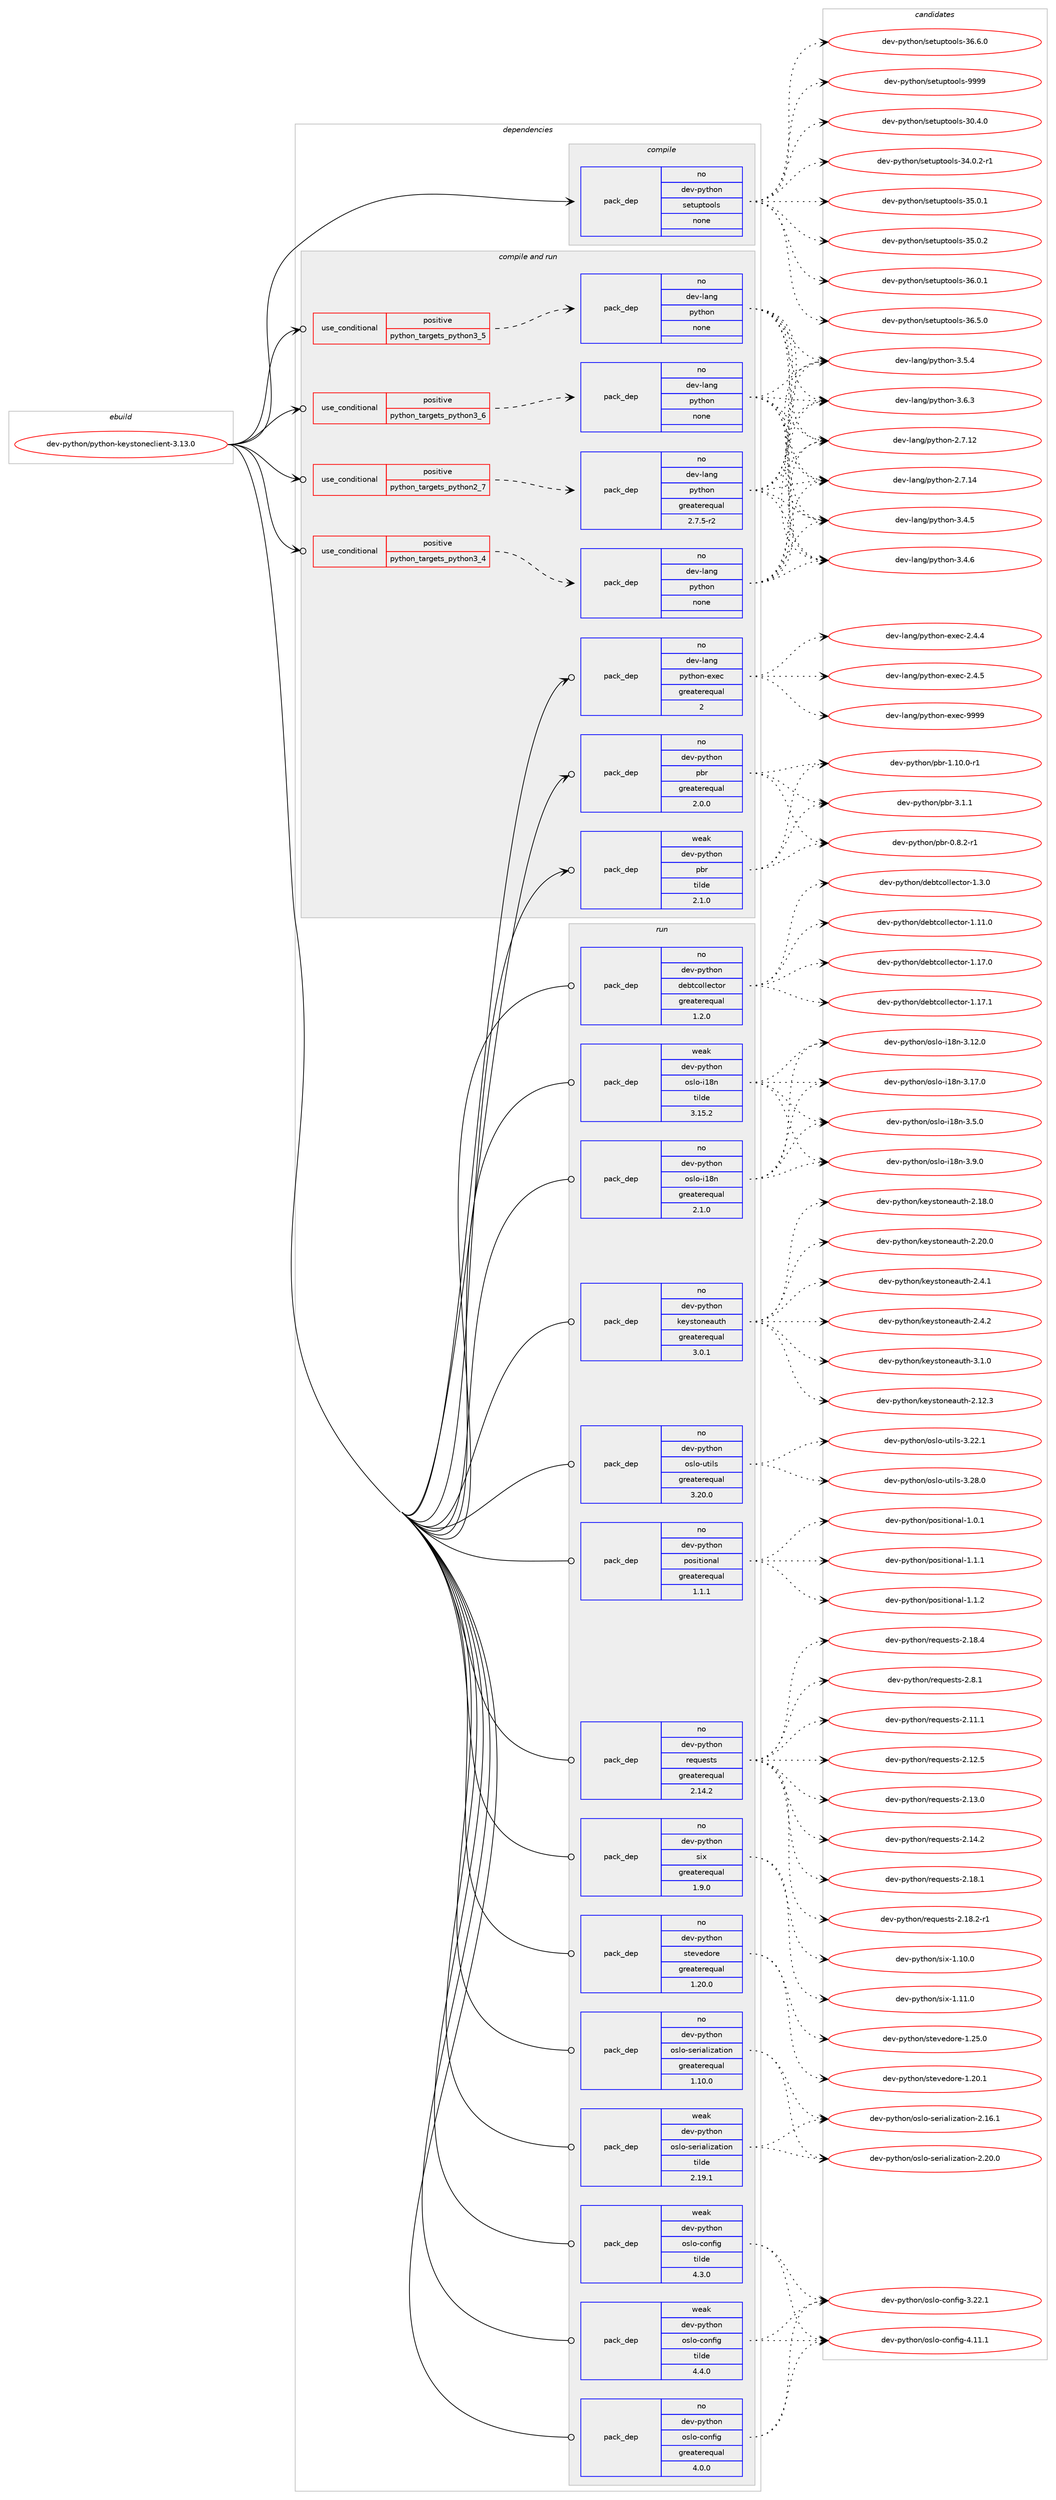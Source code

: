 digraph prolog {

# *************
# Graph options
# *************

newrank=true;
concentrate=true;
compound=true;
graph [rankdir=LR,fontname=Helvetica,fontsize=10,ranksep=1.5];#, ranksep=2.5, nodesep=0.2];
edge  [arrowhead=vee];
node  [fontname=Helvetica,fontsize=10];

# **********
# The ebuild
# **********

subgraph cluster_leftcol {
color=gray;
rank=same;
label=<<i>ebuild</i>>;
id [label="dev-python/python-keystoneclient-3.13.0", color=red, width=4, href="../dev-python/python-keystoneclient-3.13.0.svg"];
}

# ****************
# The dependencies
# ****************

subgraph cluster_midcol {
color=gray;
label=<<i>dependencies</i>>;
subgraph cluster_compile {
fillcolor="#eeeeee";
style=filled;
label=<<i>compile</i>>;
subgraph pack138033 {
dependency182100 [label=<<TABLE BORDER="0" CELLBORDER="1" CELLSPACING="0" CELLPADDING="4" WIDTH="220"><TR><TD ROWSPAN="6" CELLPADDING="30">pack_dep</TD></TR><TR><TD WIDTH="110">no</TD></TR><TR><TD>dev-python</TD></TR><TR><TD>setuptools</TD></TR><TR><TD>none</TD></TR><TR><TD></TD></TR></TABLE>>, shape=none, color=blue];
}
id:e -> dependency182100:w [weight=20,style="solid",arrowhead="vee"];
}
subgraph cluster_compileandrun {
fillcolor="#eeeeee";
style=filled;
label=<<i>compile and run</i>>;
subgraph cond40118 {
dependency182101 [label=<<TABLE BORDER="0" CELLBORDER="1" CELLSPACING="0" CELLPADDING="4"><TR><TD ROWSPAN="3" CELLPADDING="10">use_conditional</TD></TR><TR><TD>positive</TD></TR><TR><TD>python_targets_python2_7</TD></TR></TABLE>>, shape=none, color=red];
subgraph pack138034 {
dependency182102 [label=<<TABLE BORDER="0" CELLBORDER="1" CELLSPACING="0" CELLPADDING="4" WIDTH="220"><TR><TD ROWSPAN="6" CELLPADDING="30">pack_dep</TD></TR><TR><TD WIDTH="110">no</TD></TR><TR><TD>dev-lang</TD></TR><TR><TD>python</TD></TR><TR><TD>greaterequal</TD></TR><TR><TD>2.7.5-r2</TD></TR></TABLE>>, shape=none, color=blue];
}
dependency182101:e -> dependency182102:w [weight=20,style="dashed",arrowhead="vee"];
}
id:e -> dependency182101:w [weight=20,style="solid",arrowhead="odotvee"];
subgraph cond40119 {
dependency182103 [label=<<TABLE BORDER="0" CELLBORDER="1" CELLSPACING="0" CELLPADDING="4"><TR><TD ROWSPAN="3" CELLPADDING="10">use_conditional</TD></TR><TR><TD>positive</TD></TR><TR><TD>python_targets_python3_4</TD></TR></TABLE>>, shape=none, color=red];
subgraph pack138035 {
dependency182104 [label=<<TABLE BORDER="0" CELLBORDER="1" CELLSPACING="0" CELLPADDING="4" WIDTH="220"><TR><TD ROWSPAN="6" CELLPADDING="30">pack_dep</TD></TR><TR><TD WIDTH="110">no</TD></TR><TR><TD>dev-lang</TD></TR><TR><TD>python</TD></TR><TR><TD>none</TD></TR><TR><TD></TD></TR></TABLE>>, shape=none, color=blue];
}
dependency182103:e -> dependency182104:w [weight=20,style="dashed",arrowhead="vee"];
}
id:e -> dependency182103:w [weight=20,style="solid",arrowhead="odotvee"];
subgraph cond40120 {
dependency182105 [label=<<TABLE BORDER="0" CELLBORDER="1" CELLSPACING="0" CELLPADDING="4"><TR><TD ROWSPAN="3" CELLPADDING="10">use_conditional</TD></TR><TR><TD>positive</TD></TR><TR><TD>python_targets_python3_5</TD></TR></TABLE>>, shape=none, color=red];
subgraph pack138036 {
dependency182106 [label=<<TABLE BORDER="0" CELLBORDER="1" CELLSPACING="0" CELLPADDING="4" WIDTH="220"><TR><TD ROWSPAN="6" CELLPADDING="30">pack_dep</TD></TR><TR><TD WIDTH="110">no</TD></TR><TR><TD>dev-lang</TD></TR><TR><TD>python</TD></TR><TR><TD>none</TD></TR><TR><TD></TD></TR></TABLE>>, shape=none, color=blue];
}
dependency182105:e -> dependency182106:w [weight=20,style="dashed",arrowhead="vee"];
}
id:e -> dependency182105:w [weight=20,style="solid",arrowhead="odotvee"];
subgraph cond40121 {
dependency182107 [label=<<TABLE BORDER="0" CELLBORDER="1" CELLSPACING="0" CELLPADDING="4"><TR><TD ROWSPAN="3" CELLPADDING="10">use_conditional</TD></TR><TR><TD>positive</TD></TR><TR><TD>python_targets_python3_6</TD></TR></TABLE>>, shape=none, color=red];
subgraph pack138037 {
dependency182108 [label=<<TABLE BORDER="0" CELLBORDER="1" CELLSPACING="0" CELLPADDING="4" WIDTH="220"><TR><TD ROWSPAN="6" CELLPADDING="30">pack_dep</TD></TR><TR><TD WIDTH="110">no</TD></TR><TR><TD>dev-lang</TD></TR><TR><TD>python</TD></TR><TR><TD>none</TD></TR><TR><TD></TD></TR></TABLE>>, shape=none, color=blue];
}
dependency182107:e -> dependency182108:w [weight=20,style="dashed",arrowhead="vee"];
}
id:e -> dependency182107:w [weight=20,style="solid",arrowhead="odotvee"];
subgraph pack138038 {
dependency182109 [label=<<TABLE BORDER="0" CELLBORDER="1" CELLSPACING="0" CELLPADDING="4" WIDTH="220"><TR><TD ROWSPAN="6" CELLPADDING="30">pack_dep</TD></TR><TR><TD WIDTH="110">no</TD></TR><TR><TD>dev-lang</TD></TR><TR><TD>python-exec</TD></TR><TR><TD>greaterequal</TD></TR><TR><TD>2</TD></TR></TABLE>>, shape=none, color=blue];
}
id:e -> dependency182109:w [weight=20,style="solid",arrowhead="odotvee"];
subgraph pack138039 {
dependency182110 [label=<<TABLE BORDER="0" CELLBORDER="1" CELLSPACING="0" CELLPADDING="4" WIDTH="220"><TR><TD ROWSPAN="6" CELLPADDING="30">pack_dep</TD></TR><TR><TD WIDTH="110">no</TD></TR><TR><TD>dev-python</TD></TR><TR><TD>pbr</TD></TR><TR><TD>greaterequal</TD></TR><TR><TD>2.0.0</TD></TR></TABLE>>, shape=none, color=blue];
}
id:e -> dependency182110:w [weight=20,style="solid",arrowhead="odotvee"];
subgraph pack138040 {
dependency182111 [label=<<TABLE BORDER="0" CELLBORDER="1" CELLSPACING="0" CELLPADDING="4" WIDTH="220"><TR><TD ROWSPAN="6" CELLPADDING="30">pack_dep</TD></TR><TR><TD WIDTH="110">weak</TD></TR><TR><TD>dev-python</TD></TR><TR><TD>pbr</TD></TR><TR><TD>tilde</TD></TR><TR><TD>2.1.0</TD></TR></TABLE>>, shape=none, color=blue];
}
id:e -> dependency182111:w [weight=20,style="solid",arrowhead="odotvee"];
}
subgraph cluster_run {
fillcolor="#eeeeee";
style=filled;
label=<<i>run</i>>;
subgraph pack138041 {
dependency182112 [label=<<TABLE BORDER="0" CELLBORDER="1" CELLSPACING="0" CELLPADDING="4" WIDTH="220"><TR><TD ROWSPAN="6" CELLPADDING="30">pack_dep</TD></TR><TR><TD WIDTH="110">no</TD></TR><TR><TD>dev-python</TD></TR><TR><TD>debtcollector</TD></TR><TR><TD>greaterequal</TD></TR><TR><TD>1.2.0</TD></TR></TABLE>>, shape=none, color=blue];
}
id:e -> dependency182112:w [weight=20,style="solid",arrowhead="odot"];
subgraph pack138042 {
dependency182113 [label=<<TABLE BORDER="0" CELLBORDER="1" CELLSPACING="0" CELLPADDING="4" WIDTH="220"><TR><TD ROWSPAN="6" CELLPADDING="30">pack_dep</TD></TR><TR><TD WIDTH="110">no</TD></TR><TR><TD>dev-python</TD></TR><TR><TD>keystoneauth</TD></TR><TR><TD>greaterequal</TD></TR><TR><TD>3.0.1</TD></TR></TABLE>>, shape=none, color=blue];
}
id:e -> dependency182113:w [weight=20,style="solid",arrowhead="odot"];
subgraph pack138043 {
dependency182114 [label=<<TABLE BORDER="0" CELLBORDER="1" CELLSPACING="0" CELLPADDING="4" WIDTH="220"><TR><TD ROWSPAN="6" CELLPADDING="30">pack_dep</TD></TR><TR><TD WIDTH="110">no</TD></TR><TR><TD>dev-python</TD></TR><TR><TD>oslo-config</TD></TR><TR><TD>greaterequal</TD></TR><TR><TD>4.0.0</TD></TR></TABLE>>, shape=none, color=blue];
}
id:e -> dependency182114:w [weight=20,style="solid",arrowhead="odot"];
subgraph pack138044 {
dependency182115 [label=<<TABLE BORDER="0" CELLBORDER="1" CELLSPACING="0" CELLPADDING="4" WIDTH="220"><TR><TD ROWSPAN="6" CELLPADDING="30">pack_dep</TD></TR><TR><TD WIDTH="110">no</TD></TR><TR><TD>dev-python</TD></TR><TR><TD>oslo-i18n</TD></TR><TR><TD>greaterequal</TD></TR><TR><TD>2.1.0</TD></TR></TABLE>>, shape=none, color=blue];
}
id:e -> dependency182115:w [weight=20,style="solid",arrowhead="odot"];
subgraph pack138045 {
dependency182116 [label=<<TABLE BORDER="0" CELLBORDER="1" CELLSPACING="0" CELLPADDING="4" WIDTH="220"><TR><TD ROWSPAN="6" CELLPADDING="30">pack_dep</TD></TR><TR><TD WIDTH="110">no</TD></TR><TR><TD>dev-python</TD></TR><TR><TD>oslo-serialization</TD></TR><TR><TD>greaterequal</TD></TR><TR><TD>1.10.0</TD></TR></TABLE>>, shape=none, color=blue];
}
id:e -> dependency182116:w [weight=20,style="solid",arrowhead="odot"];
subgraph pack138046 {
dependency182117 [label=<<TABLE BORDER="0" CELLBORDER="1" CELLSPACING="0" CELLPADDING="4" WIDTH="220"><TR><TD ROWSPAN="6" CELLPADDING="30">pack_dep</TD></TR><TR><TD WIDTH="110">no</TD></TR><TR><TD>dev-python</TD></TR><TR><TD>oslo-utils</TD></TR><TR><TD>greaterequal</TD></TR><TR><TD>3.20.0</TD></TR></TABLE>>, shape=none, color=blue];
}
id:e -> dependency182117:w [weight=20,style="solid",arrowhead="odot"];
subgraph pack138047 {
dependency182118 [label=<<TABLE BORDER="0" CELLBORDER="1" CELLSPACING="0" CELLPADDING="4" WIDTH="220"><TR><TD ROWSPAN="6" CELLPADDING="30">pack_dep</TD></TR><TR><TD WIDTH="110">no</TD></TR><TR><TD>dev-python</TD></TR><TR><TD>positional</TD></TR><TR><TD>greaterequal</TD></TR><TR><TD>1.1.1</TD></TR></TABLE>>, shape=none, color=blue];
}
id:e -> dependency182118:w [weight=20,style="solid",arrowhead="odot"];
subgraph pack138048 {
dependency182119 [label=<<TABLE BORDER="0" CELLBORDER="1" CELLSPACING="0" CELLPADDING="4" WIDTH="220"><TR><TD ROWSPAN="6" CELLPADDING="30">pack_dep</TD></TR><TR><TD WIDTH="110">no</TD></TR><TR><TD>dev-python</TD></TR><TR><TD>requests</TD></TR><TR><TD>greaterequal</TD></TR><TR><TD>2.14.2</TD></TR></TABLE>>, shape=none, color=blue];
}
id:e -> dependency182119:w [weight=20,style="solid",arrowhead="odot"];
subgraph pack138049 {
dependency182120 [label=<<TABLE BORDER="0" CELLBORDER="1" CELLSPACING="0" CELLPADDING="4" WIDTH="220"><TR><TD ROWSPAN="6" CELLPADDING="30">pack_dep</TD></TR><TR><TD WIDTH="110">no</TD></TR><TR><TD>dev-python</TD></TR><TR><TD>six</TD></TR><TR><TD>greaterequal</TD></TR><TR><TD>1.9.0</TD></TR></TABLE>>, shape=none, color=blue];
}
id:e -> dependency182120:w [weight=20,style="solid",arrowhead="odot"];
subgraph pack138050 {
dependency182121 [label=<<TABLE BORDER="0" CELLBORDER="1" CELLSPACING="0" CELLPADDING="4" WIDTH="220"><TR><TD ROWSPAN="6" CELLPADDING="30">pack_dep</TD></TR><TR><TD WIDTH="110">no</TD></TR><TR><TD>dev-python</TD></TR><TR><TD>stevedore</TD></TR><TR><TD>greaterequal</TD></TR><TR><TD>1.20.0</TD></TR></TABLE>>, shape=none, color=blue];
}
id:e -> dependency182121:w [weight=20,style="solid",arrowhead="odot"];
subgraph pack138051 {
dependency182122 [label=<<TABLE BORDER="0" CELLBORDER="1" CELLSPACING="0" CELLPADDING="4" WIDTH="220"><TR><TD ROWSPAN="6" CELLPADDING="30">pack_dep</TD></TR><TR><TD WIDTH="110">weak</TD></TR><TR><TD>dev-python</TD></TR><TR><TD>oslo-config</TD></TR><TR><TD>tilde</TD></TR><TR><TD>4.3.0</TD></TR></TABLE>>, shape=none, color=blue];
}
id:e -> dependency182122:w [weight=20,style="solid",arrowhead="odot"];
subgraph pack138052 {
dependency182123 [label=<<TABLE BORDER="0" CELLBORDER="1" CELLSPACING="0" CELLPADDING="4" WIDTH="220"><TR><TD ROWSPAN="6" CELLPADDING="30">pack_dep</TD></TR><TR><TD WIDTH="110">weak</TD></TR><TR><TD>dev-python</TD></TR><TR><TD>oslo-config</TD></TR><TR><TD>tilde</TD></TR><TR><TD>4.4.0</TD></TR></TABLE>>, shape=none, color=blue];
}
id:e -> dependency182123:w [weight=20,style="solid",arrowhead="odot"];
subgraph pack138053 {
dependency182124 [label=<<TABLE BORDER="0" CELLBORDER="1" CELLSPACING="0" CELLPADDING="4" WIDTH="220"><TR><TD ROWSPAN="6" CELLPADDING="30">pack_dep</TD></TR><TR><TD WIDTH="110">weak</TD></TR><TR><TD>dev-python</TD></TR><TR><TD>oslo-i18n</TD></TR><TR><TD>tilde</TD></TR><TR><TD>3.15.2</TD></TR></TABLE>>, shape=none, color=blue];
}
id:e -> dependency182124:w [weight=20,style="solid",arrowhead="odot"];
subgraph pack138054 {
dependency182125 [label=<<TABLE BORDER="0" CELLBORDER="1" CELLSPACING="0" CELLPADDING="4" WIDTH="220"><TR><TD ROWSPAN="6" CELLPADDING="30">pack_dep</TD></TR><TR><TD WIDTH="110">weak</TD></TR><TR><TD>dev-python</TD></TR><TR><TD>oslo-serialization</TD></TR><TR><TD>tilde</TD></TR><TR><TD>2.19.1</TD></TR></TABLE>>, shape=none, color=blue];
}
id:e -> dependency182125:w [weight=20,style="solid",arrowhead="odot"];
}
}

# **************
# The candidates
# **************

subgraph cluster_choices {
rank=same;
color=gray;
label=<<i>candidates</i>>;

subgraph choice138033 {
color=black;
nodesep=1;
choice100101118451121211161041111104711510111611711211611111110811545514846524648 [label="dev-python/setuptools-30.4.0", color=red, width=4,href="../dev-python/setuptools-30.4.0.svg"];
choice1001011184511212111610411111047115101116117112116111111108115455152464846504511449 [label="dev-python/setuptools-34.0.2-r1", color=red, width=4,href="../dev-python/setuptools-34.0.2-r1.svg"];
choice100101118451121211161041111104711510111611711211611111110811545515346484649 [label="dev-python/setuptools-35.0.1", color=red, width=4,href="../dev-python/setuptools-35.0.1.svg"];
choice100101118451121211161041111104711510111611711211611111110811545515346484650 [label="dev-python/setuptools-35.0.2", color=red, width=4,href="../dev-python/setuptools-35.0.2.svg"];
choice100101118451121211161041111104711510111611711211611111110811545515446484649 [label="dev-python/setuptools-36.0.1", color=red, width=4,href="../dev-python/setuptools-36.0.1.svg"];
choice100101118451121211161041111104711510111611711211611111110811545515446534648 [label="dev-python/setuptools-36.5.0", color=red, width=4,href="../dev-python/setuptools-36.5.0.svg"];
choice100101118451121211161041111104711510111611711211611111110811545515446544648 [label="dev-python/setuptools-36.6.0", color=red, width=4,href="../dev-python/setuptools-36.6.0.svg"];
choice10010111845112121116104111110471151011161171121161111111081154557575757 [label="dev-python/setuptools-9999", color=red, width=4,href="../dev-python/setuptools-9999.svg"];
dependency182100:e -> choice100101118451121211161041111104711510111611711211611111110811545514846524648:w [style=dotted,weight="100"];
dependency182100:e -> choice1001011184511212111610411111047115101116117112116111111108115455152464846504511449:w [style=dotted,weight="100"];
dependency182100:e -> choice100101118451121211161041111104711510111611711211611111110811545515346484649:w [style=dotted,weight="100"];
dependency182100:e -> choice100101118451121211161041111104711510111611711211611111110811545515346484650:w [style=dotted,weight="100"];
dependency182100:e -> choice100101118451121211161041111104711510111611711211611111110811545515446484649:w [style=dotted,weight="100"];
dependency182100:e -> choice100101118451121211161041111104711510111611711211611111110811545515446534648:w [style=dotted,weight="100"];
dependency182100:e -> choice100101118451121211161041111104711510111611711211611111110811545515446544648:w [style=dotted,weight="100"];
dependency182100:e -> choice10010111845112121116104111110471151011161171121161111111081154557575757:w [style=dotted,weight="100"];
}
subgraph choice138034 {
color=black;
nodesep=1;
choice10010111845108971101034711212111610411111045504655464950 [label="dev-lang/python-2.7.12", color=red, width=4,href="../dev-lang/python-2.7.12.svg"];
choice10010111845108971101034711212111610411111045504655464952 [label="dev-lang/python-2.7.14", color=red, width=4,href="../dev-lang/python-2.7.14.svg"];
choice100101118451089711010347112121116104111110455146524653 [label="dev-lang/python-3.4.5", color=red, width=4,href="../dev-lang/python-3.4.5.svg"];
choice100101118451089711010347112121116104111110455146524654 [label="dev-lang/python-3.4.6", color=red, width=4,href="../dev-lang/python-3.4.6.svg"];
choice100101118451089711010347112121116104111110455146534652 [label="dev-lang/python-3.5.4", color=red, width=4,href="../dev-lang/python-3.5.4.svg"];
choice100101118451089711010347112121116104111110455146544651 [label="dev-lang/python-3.6.3", color=red, width=4,href="../dev-lang/python-3.6.3.svg"];
dependency182102:e -> choice10010111845108971101034711212111610411111045504655464950:w [style=dotted,weight="100"];
dependency182102:e -> choice10010111845108971101034711212111610411111045504655464952:w [style=dotted,weight="100"];
dependency182102:e -> choice100101118451089711010347112121116104111110455146524653:w [style=dotted,weight="100"];
dependency182102:e -> choice100101118451089711010347112121116104111110455146524654:w [style=dotted,weight="100"];
dependency182102:e -> choice100101118451089711010347112121116104111110455146534652:w [style=dotted,weight="100"];
dependency182102:e -> choice100101118451089711010347112121116104111110455146544651:w [style=dotted,weight="100"];
}
subgraph choice138035 {
color=black;
nodesep=1;
choice10010111845108971101034711212111610411111045504655464950 [label="dev-lang/python-2.7.12", color=red, width=4,href="../dev-lang/python-2.7.12.svg"];
choice10010111845108971101034711212111610411111045504655464952 [label="dev-lang/python-2.7.14", color=red, width=4,href="../dev-lang/python-2.7.14.svg"];
choice100101118451089711010347112121116104111110455146524653 [label="dev-lang/python-3.4.5", color=red, width=4,href="../dev-lang/python-3.4.5.svg"];
choice100101118451089711010347112121116104111110455146524654 [label="dev-lang/python-3.4.6", color=red, width=4,href="../dev-lang/python-3.4.6.svg"];
choice100101118451089711010347112121116104111110455146534652 [label="dev-lang/python-3.5.4", color=red, width=4,href="../dev-lang/python-3.5.4.svg"];
choice100101118451089711010347112121116104111110455146544651 [label="dev-lang/python-3.6.3", color=red, width=4,href="../dev-lang/python-3.6.3.svg"];
dependency182104:e -> choice10010111845108971101034711212111610411111045504655464950:w [style=dotted,weight="100"];
dependency182104:e -> choice10010111845108971101034711212111610411111045504655464952:w [style=dotted,weight="100"];
dependency182104:e -> choice100101118451089711010347112121116104111110455146524653:w [style=dotted,weight="100"];
dependency182104:e -> choice100101118451089711010347112121116104111110455146524654:w [style=dotted,weight="100"];
dependency182104:e -> choice100101118451089711010347112121116104111110455146534652:w [style=dotted,weight="100"];
dependency182104:e -> choice100101118451089711010347112121116104111110455146544651:w [style=dotted,weight="100"];
}
subgraph choice138036 {
color=black;
nodesep=1;
choice10010111845108971101034711212111610411111045504655464950 [label="dev-lang/python-2.7.12", color=red, width=4,href="../dev-lang/python-2.7.12.svg"];
choice10010111845108971101034711212111610411111045504655464952 [label="dev-lang/python-2.7.14", color=red, width=4,href="../dev-lang/python-2.7.14.svg"];
choice100101118451089711010347112121116104111110455146524653 [label="dev-lang/python-3.4.5", color=red, width=4,href="../dev-lang/python-3.4.5.svg"];
choice100101118451089711010347112121116104111110455146524654 [label="dev-lang/python-3.4.6", color=red, width=4,href="../dev-lang/python-3.4.6.svg"];
choice100101118451089711010347112121116104111110455146534652 [label="dev-lang/python-3.5.4", color=red, width=4,href="../dev-lang/python-3.5.4.svg"];
choice100101118451089711010347112121116104111110455146544651 [label="dev-lang/python-3.6.3", color=red, width=4,href="../dev-lang/python-3.6.3.svg"];
dependency182106:e -> choice10010111845108971101034711212111610411111045504655464950:w [style=dotted,weight="100"];
dependency182106:e -> choice10010111845108971101034711212111610411111045504655464952:w [style=dotted,weight="100"];
dependency182106:e -> choice100101118451089711010347112121116104111110455146524653:w [style=dotted,weight="100"];
dependency182106:e -> choice100101118451089711010347112121116104111110455146524654:w [style=dotted,weight="100"];
dependency182106:e -> choice100101118451089711010347112121116104111110455146534652:w [style=dotted,weight="100"];
dependency182106:e -> choice100101118451089711010347112121116104111110455146544651:w [style=dotted,weight="100"];
}
subgraph choice138037 {
color=black;
nodesep=1;
choice10010111845108971101034711212111610411111045504655464950 [label="dev-lang/python-2.7.12", color=red, width=4,href="../dev-lang/python-2.7.12.svg"];
choice10010111845108971101034711212111610411111045504655464952 [label="dev-lang/python-2.7.14", color=red, width=4,href="../dev-lang/python-2.7.14.svg"];
choice100101118451089711010347112121116104111110455146524653 [label="dev-lang/python-3.4.5", color=red, width=4,href="../dev-lang/python-3.4.5.svg"];
choice100101118451089711010347112121116104111110455146524654 [label="dev-lang/python-3.4.6", color=red, width=4,href="../dev-lang/python-3.4.6.svg"];
choice100101118451089711010347112121116104111110455146534652 [label="dev-lang/python-3.5.4", color=red, width=4,href="../dev-lang/python-3.5.4.svg"];
choice100101118451089711010347112121116104111110455146544651 [label="dev-lang/python-3.6.3", color=red, width=4,href="../dev-lang/python-3.6.3.svg"];
dependency182108:e -> choice10010111845108971101034711212111610411111045504655464950:w [style=dotted,weight="100"];
dependency182108:e -> choice10010111845108971101034711212111610411111045504655464952:w [style=dotted,weight="100"];
dependency182108:e -> choice100101118451089711010347112121116104111110455146524653:w [style=dotted,weight="100"];
dependency182108:e -> choice100101118451089711010347112121116104111110455146524654:w [style=dotted,weight="100"];
dependency182108:e -> choice100101118451089711010347112121116104111110455146534652:w [style=dotted,weight="100"];
dependency182108:e -> choice100101118451089711010347112121116104111110455146544651:w [style=dotted,weight="100"];
}
subgraph choice138038 {
color=black;
nodesep=1;
choice1001011184510897110103471121211161041111104510112010199455046524652 [label="dev-lang/python-exec-2.4.4", color=red, width=4,href="../dev-lang/python-exec-2.4.4.svg"];
choice1001011184510897110103471121211161041111104510112010199455046524653 [label="dev-lang/python-exec-2.4.5", color=red, width=4,href="../dev-lang/python-exec-2.4.5.svg"];
choice10010111845108971101034711212111610411111045101120101994557575757 [label="dev-lang/python-exec-9999", color=red, width=4,href="../dev-lang/python-exec-9999.svg"];
dependency182109:e -> choice1001011184510897110103471121211161041111104510112010199455046524652:w [style=dotted,weight="100"];
dependency182109:e -> choice1001011184510897110103471121211161041111104510112010199455046524653:w [style=dotted,weight="100"];
dependency182109:e -> choice10010111845108971101034711212111610411111045101120101994557575757:w [style=dotted,weight="100"];
}
subgraph choice138039 {
color=black;
nodesep=1;
choice1001011184511212111610411111047112981144548465646504511449 [label="dev-python/pbr-0.8.2-r1", color=red, width=4,href="../dev-python/pbr-0.8.2-r1.svg"];
choice100101118451121211161041111104711298114454946494846484511449 [label="dev-python/pbr-1.10.0-r1", color=red, width=4,href="../dev-python/pbr-1.10.0-r1.svg"];
choice100101118451121211161041111104711298114455146494649 [label="dev-python/pbr-3.1.1", color=red, width=4,href="../dev-python/pbr-3.1.1.svg"];
dependency182110:e -> choice1001011184511212111610411111047112981144548465646504511449:w [style=dotted,weight="100"];
dependency182110:e -> choice100101118451121211161041111104711298114454946494846484511449:w [style=dotted,weight="100"];
dependency182110:e -> choice100101118451121211161041111104711298114455146494649:w [style=dotted,weight="100"];
}
subgraph choice138040 {
color=black;
nodesep=1;
choice1001011184511212111610411111047112981144548465646504511449 [label="dev-python/pbr-0.8.2-r1", color=red, width=4,href="../dev-python/pbr-0.8.2-r1.svg"];
choice100101118451121211161041111104711298114454946494846484511449 [label="dev-python/pbr-1.10.0-r1", color=red, width=4,href="../dev-python/pbr-1.10.0-r1.svg"];
choice100101118451121211161041111104711298114455146494649 [label="dev-python/pbr-3.1.1", color=red, width=4,href="../dev-python/pbr-3.1.1.svg"];
dependency182111:e -> choice1001011184511212111610411111047112981144548465646504511449:w [style=dotted,weight="100"];
dependency182111:e -> choice100101118451121211161041111104711298114454946494846484511449:w [style=dotted,weight="100"];
dependency182111:e -> choice100101118451121211161041111104711298114455146494649:w [style=dotted,weight="100"];
}
subgraph choice138041 {
color=black;
nodesep=1;
choice100101118451121211161041111104710010198116991111081081019911611111445494649494648 [label="dev-python/debtcollector-1.11.0", color=red, width=4,href="../dev-python/debtcollector-1.11.0.svg"];
choice100101118451121211161041111104710010198116991111081081019911611111445494649554648 [label="dev-python/debtcollector-1.17.0", color=red, width=4,href="../dev-python/debtcollector-1.17.0.svg"];
choice100101118451121211161041111104710010198116991111081081019911611111445494649554649 [label="dev-python/debtcollector-1.17.1", color=red, width=4,href="../dev-python/debtcollector-1.17.1.svg"];
choice1001011184511212111610411111047100101981169911110810810199116111114454946514648 [label="dev-python/debtcollector-1.3.0", color=red, width=4,href="../dev-python/debtcollector-1.3.0.svg"];
dependency182112:e -> choice100101118451121211161041111104710010198116991111081081019911611111445494649494648:w [style=dotted,weight="100"];
dependency182112:e -> choice100101118451121211161041111104710010198116991111081081019911611111445494649554648:w [style=dotted,weight="100"];
dependency182112:e -> choice100101118451121211161041111104710010198116991111081081019911611111445494649554649:w [style=dotted,weight="100"];
dependency182112:e -> choice1001011184511212111610411111047100101981169911110810810199116111114454946514648:w [style=dotted,weight="100"];
}
subgraph choice138042 {
color=black;
nodesep=1;
choice10010111845112121116104111110471071011211151161111101019711711610445504649504651 [label="dev-python/keystoneauth-2.12.3", color=red, width=4,href="../dev-python/keystoneauth-2.12.3.svg"];
choice10010111845112121116104111110471071011211151161111101019711711610445504649564648 [label="dev-python/keystoneauth-2.18.0", color=red, width=4,href="../dev-python/keystoneauth-2.18.0.svg"];
choice10010111845112121116104111110471071011211151161111101019711711610445504650484648 [label="dev-python/keystoneauth-2.20.0", color=red, width=4,href="../dev-python/keystoneauth-2.20.0.svg"];
choice100101118451121211161041111104710710112111511611111010197117116104455046524649 [label="dev-python/keystoneauth-2.4.1", color=red, width=4,href="../dev-python/keystoneauth-2.4.1.svg"];
choice100101118451121211161041111104710710112111511611111010197117116104455046524650 [label="dev-python/keystoneauth-2.4.2", color=red, width=4,href="../dev-python/keystoneauth-2.4.2.svg"];
choice100101118451121211161041111104710710112111511611111010197117116104455146494648 [label="dev-python/keystoneauth-3.1.0", color=red, width=4,href="../dev-python/keystoneauth-3.1.0.svg"];
dependency182113:e -> choice10010111845112121116104111110471071011211151161111101019711711610445504649504651:w [style=dotted,weight="100"];
dependency182113:e -> choice10010111845112121116104111110471071011211151161111101019711711610445504649564648:w [style=dotted,weight="100"];
dependency182113:e -> choice10010111845112121116104111110471071011211151161111101019711711610445504650484648:w [style=dotted,weight="100"];
dependency182113:e -> choice100101118451121211161041111104710710112111511611111010197117116104455046524649:w [style=dotted,weight="100"];
dependency182113:e -> choice100101118451121211161041111104710710112111511611111010197117116104455046524650:w [style=dotted,weight="100"];
dependency182113:e -> choice100101118451121211161041111104710710112111511611111010197117116104455146494648:w [style=dotted,weight="100"];
}
subgraph choice138043 {
color=black;
nodesep=1;
choice1001011184511212111610411111047111115108111459911111010210510345514650504649 [label="dev-python/oslo-config-3.22.1", color=red, width=4,href="../dev-python/oslo-config-3.22.1.svg"];
choice1001011184511212111610411111047111115108111459911111010210510345524649494649 [label="dev-python/oslo-config-4.11.1", color=red, width=4,href="../dev-python/oslo-config-4.11.1.svg"];
dependency182114:e -> choice1001011184511212111610411111047111115108111459911111010210510345514650504649:w [style=dotted,weight="100"];
dependency182114:e -> choice1001011184511212111610411111047111115108111459911111010210510345524649494649:w [style=dotted,weight="100"];
}
subgraph choice138044 {
color=black;
nodesep=1;
choice100101118451121211161041111104711111510811145105495611045514649504648 [label="dev-python/oslo-i18n-3.12.0", color=red, width=4,href="../dev-python/oslo-i18n-3.12.0.svg"];
choice100101118451121211161041111104711111510811145105495611045514649554648 [label="dev-python/oslo-i18n-3.17.0", color=red, width=4,href="../dev-python/oslo-i18n-3.17.0.svg"];
choice1001011184511212111610411111047111115108111451054956110455146534648 [label="dev-python/oslo-i18n-3.5.0", color=red, width=4,href="../dev-python/oslo-i18n-3.5.0.svg"];
choice1001011184511212111610411111047111115108111451054956110455146574648 [label="dev-python/oslo-i18n-3.9.0", color=red, width=4,href="../dev-python/oslo-i18n-3.9.0.svg"];
dependency182115:e -> choice100101118451121211161041111104711111510811145105495611045514649504648:w [style=dotted,weight="100"];
dependency182115:e -> choice100101118451121211161041111104711111510811145105495611045514649554648:w [style=dotted,weight="100"];
dependency182115:e -> choice1001011184511212111610411111047111115108111451054956110455146534648:w [style=dotted,weight="100"];
dependency182115:e -> choice1001011184511212111610411111047111115108111451054956110455146574648:w [style=dotted,weight="100"];
}
subgraph choice138045 {
color=black;
nodesep=1;
choice100101118451121211161041111104711111510811145115101114105971081051229711610511111045504649544649 [label="dev-python/oslo-serialization-2.16.1", color=red, width=4,href="../dev-python/oslo-serialization-2.16.1.svg"];
choice100101118451121211161041111104711111510811145115101114105971081051229711610511111045504650484648 [label="dev-python/oslo-serialization-2.20.0", color=red, width=4,href="../dev-python/oslo-serialization-2.20.0.svg"];
dependency182116:e -> choice100101118451121211161041111104711111510811145115101114105971081051229711610511111045504649544649:w [style=dotted,weight="100"];
dependency182116:e -> choice100101118451121211161041111104711111510811145115101114105971081051229711610511111045504650484648:w [style=dotted,weight="100"];
}
subgraph choice138046 {
color=black;
nodesep=1;
choice10010111845112121116104111110471111151081114511711610510811545514650504649 [label="dev-python/oslo-utils-3.22.1", color=red, width=4,href="../dev-python/oslo-utils-3.22.1.svg"];
choice10010111845112121116104111110471111151081114511711610510811545514650564648 [label="dev-python/oslo-utils-3.28.0", color=red, width=4,href="../dev-python/oslo-utils-3.28.0.svg"];
dependency182117:e -> choice10010111845112121116104111110471111151081114511711610510811545514650504649:w [style=dotted,weight="100"];
dependency182117:e -> choice10010111845112121116104111110471111151081114511711610510811545514650564648:w [style=dotted,weight="100"];
}
subgraph choice138047 {
color=black;
nodesep=1;
choice100101118451121211161041111104711211111510511610511111097108454946484649 [label="dev-python/positional-1.0.1", color=red, width=4,href="../dev-python/positional-1.0.1.svg"];
choice100101118451121211161041111104711211111510511610511111097108454946494649 [label="dev-python/positional-1.1.1", color=red, width=4,href="../dev-python/positional-1.1.1.svg"];
choice100101118451121211161041111104711211111510511610511111097108454946494650 [label="dev-python/positional-1.1.2", color=red, width=4,href="../dev-python/positional-1.1.2.svg"];
dependency182118:e -> choice100101118451121211161041111104711211111510511610511111097108454946484649:w [style=dotted,weight="100"];
dependency182118:e -> choice100101118451121211161041111104711211111510511610511111097108454946494649:w [style=dotted,weight="100"];
dependency182118:e -> choice100101118451121211161041111104711211111510511610511111097108454946494650:w [style=dotted,weight="100"];
}
subgraph choice138048 {
color=black;
nodesep=1;
choice100101118451121211161041111104711410111311710111511611545504649494649 [label="dev-python/requests-2.11.1", color=red, width=4,href="../dev-python/requests-2.11.1.svg"];
choice100101118451121211161041111104711410111311710111511611545504649504653 [label="dev-python/requests-2.12.5", color=red, width=4,href="../dev-python/requests-2.12.5.svg"];
choice100101118451121211161041111104711410111311710111511611545504649514648 [label="dev-python/requests-2.13.0", color=red, width=4,href="../dev-python/requests-2.13.0.svg"];
choice100101118451121211161041111104711410111311710111511611545504649524650 [label="dev-python/requests-2.14.2", color=red, width=4,href="../dev-python/requests-2.14.2.svg"];
choice100101118451121211161041111104711410111311710111511611545504649564649 [label="dev-python/requests-2.18.1", color=red, width=4,href="../dev-python/requests-2.18.1.svg"];
choice1001011184511212111610411111047114101113117101115116115455046495646504511449 [label="dev-python/requests-2.18.2-r1", color=red, width=4,href="../dev-python/requests-2.18.2-r1.svg"];
choice100101118451121211161041111104711410111311710111511611545504649564652 [label="dev-python/requests-2.18.4", color=red, width=4,href="../dev-python/requests-2.18.4.svg"];
choice1001011184511212111610411111047114101113117101115116115455046564649 [label="dev-python/requests-2.8.1", color=red, width=4,href="../dev-python/requests-2.8.1.svg"];
dependency182119:e -> choice100101118451121211161041111104711410111311710111511611545504649494649:w [style=dotted,weight="100"];
dependency182119:e -> choice100101118451121211161041111104711410111311710111511611545504649504653:w [style=dotted,weight="100"];
dependency182119:e -> choice100101118451121211161041111104711410111311710111511611545504649514648:w [style=dotted,weight="100"];
dependency182119:e -> choice100101118451121211161041111104711410111311710111511611545504649524650:w [style=dotted,weight="100"];
dependency182119:e -> choice100101118451121211161041111104711410111311710111511611545504649564649:w [style=dotted,weight="100"];
dependency182119:e -> choice1001011184511212111610411111047114101113117101115116115455046495646504511449:w [style=dotted,weight="100"];
dependency182119:e -> choice100101118451121211161041111104711410111311710111511611545504649564652:w [style=dotted,weight="100"];
dependency182119:e -> choice1001011184511212111610411111047114101113117101115116115455046564649:w [style=dotted,weight="100"];
}
subgraph choice138049 {
color=black;
nodesep=1;
choice100101118451121211161041111104711510512045494649484648 [label="dev-python/six-1.10.0", color=red, width=4,href="../dev-python/six-1.10.0.svg"];
choice100101118451121211161041111104711510512045494649494648 [label="dev-python/six-1.11.0", color=red, width=4,href="../dev-python/six-1.11.0.svg"];
dependency182120:e -> choice100101118451121211161041111104711510512045494649484648:w [style=dotted,weight="100"];
dependency182120:e -> choice100101118451121211161041111104711510512045494649494648:w [style=dotted,weight="100"];
}
subgraph choice138050 {
color=black;
nodesep=1;
choice100101118451121211161041111104711511610111810110011111410145494650484649 [label="dev-python/stevedore-1.20.1", color=red, width=4,href="../dev-python/stevedore-1.20.1.svg"];
choice100101118451121211161041111104711511610111810110011111410145494650534648 [label="dev-python/stevedore-1.25.0", color=red, width=4,href="../dev-python/stevedore-1.25.0.svg"];
dependency182121:e -> choice100101118451121211161041111104711511610111810110011111410145494650484649:w [style=dotted,weight="100"];
dependency182121:e -> choice100101118451121211161041111104711511610111810110011111410145494650534648:w [style=dotted,weight="100"];
}
subgraph choice138051 {
color=black;
nodesep=1;
choice1001011184511212111610411111047111115108111459911111010210510345514650504649 [label="dev-python/oslo-config-3.22.1", color=red, width=4,href="../dev-python/oslo-config-3.22.1.svg"];
choice1001011184511212111610411111047111115108111459911111010210510345524649494649 [label="dev-python/oslo-config-4.11.1", color=red, width=4,href="../dev-python/oslo-config-4.11.1.svg"];
dependency182122:e -> choice1001011184511212111610411111047111115108111459911111010210510345514650504649:w [style=dotted,weight="100"];
dependency182122:e -> choice1001011184511212111610411111047111115108111459911111010210510345524649494649:w [style=dotted,weight="100"];
}
subgraph choice138052 {
color=black;
nodesep=1;
choice1001011184511212111610411111047111115108111459911111010210510345514650504649 [label="dev-python/oslo-config-3.22.1", color=red, width=4,href="../dev-python/oslo-config-3.22.1.svg"];
choice1001011184511212111610411111047111115108111459911111010210510345524649494649 [label="dev-python/oslo-config-4.11.1", color=red, width=4,href="../dev-python/oslo-config-4.11.1.svg"];
dependency182123:e -> choice1001011184511212111610411111047111115108111459911111010210510345514650504649:w [style=dotted,weight="100"];
dependency182123:e -> choice1001011184511212111610411111047111115108111459911111010210510345524649494649:w [style=dotted,weight="100"];
}
subgraph choice138053 {
color=black;
nodesep=1;
choice100101118451121211161041111104711111510811145105495611045514649504648 [label="dev-python/oslo-i18n-3.12.0", color=red, width=4,href="../dev-python/oslo-i18n-3.12.0.svg"];
choice100101118451121211161041111104711111510811145105495611045514649554648 [label="dev-python/oslo-i18n-3.17.0", color=red, width=4,href="../dev-python/oslo-i18n-3.17.0.svg"];
choice1001011184511212111610411111047111115108111451054956110455146534648 [label="dev-python/oslo-i18n-3.5.0", color=red, width=4,href="../dev-python/oslo-i18n-3.5.0.svg"];
choice1001011184511212111610411111047111115108111451054956110455146574648 [label="dev-python/oslo-i18n-3.9.0", color=red, width=4,href="../dev-python/oslo-i18n-3.9.0.svg"];
dependency182124:e -> choice100101118451121211161041111104711111510811145105495611045514649504648:w [style=dotted,weight="100"];
dependency182124:e -> choice100101118451121211161041111104711111510811145105495611045514649554648:w [style=dotted,weight="100"];
dependency182124:e -> choice1001011184511212111610411111047111115108111451054956110455146534648:w [style=dotted,weight="100"];
dependency182124:e -> choice1001011184511212111610411111047111115108111451054956110455146574648:w [style=dotted,weight="100"];
}
subgraph choice138054 {
color=black;
nodesep=1;
choice100101118451121211161041111104711111510811145115101114105971081051229711610511111045504649544649 [label="dev-python/oslo-serialization-2.16.1", color=red, width=4,href="../dev-python/oslo-serialization-2.16.1.svg"];
choice100101118451121211161041111104711111510811145115101114105971081051229711610511111045504650484648 [label="dev-python/oslo-serialization-2.20.0", color=red, width=4,href="../dev-python/oslo-serialization-2.20.0.svg"];
dependency182125:e -> choice100101118451121211161041111104711111510811145115101114105971081051229711610511111045504649544649:w [style=dotted,weight="100"];
dependency182125:e -> choice100101118451121211161041111104711111510811145115101114105971081051229711610511111045504650484648:w [style=dotted,weight="100"];
}
}

}

